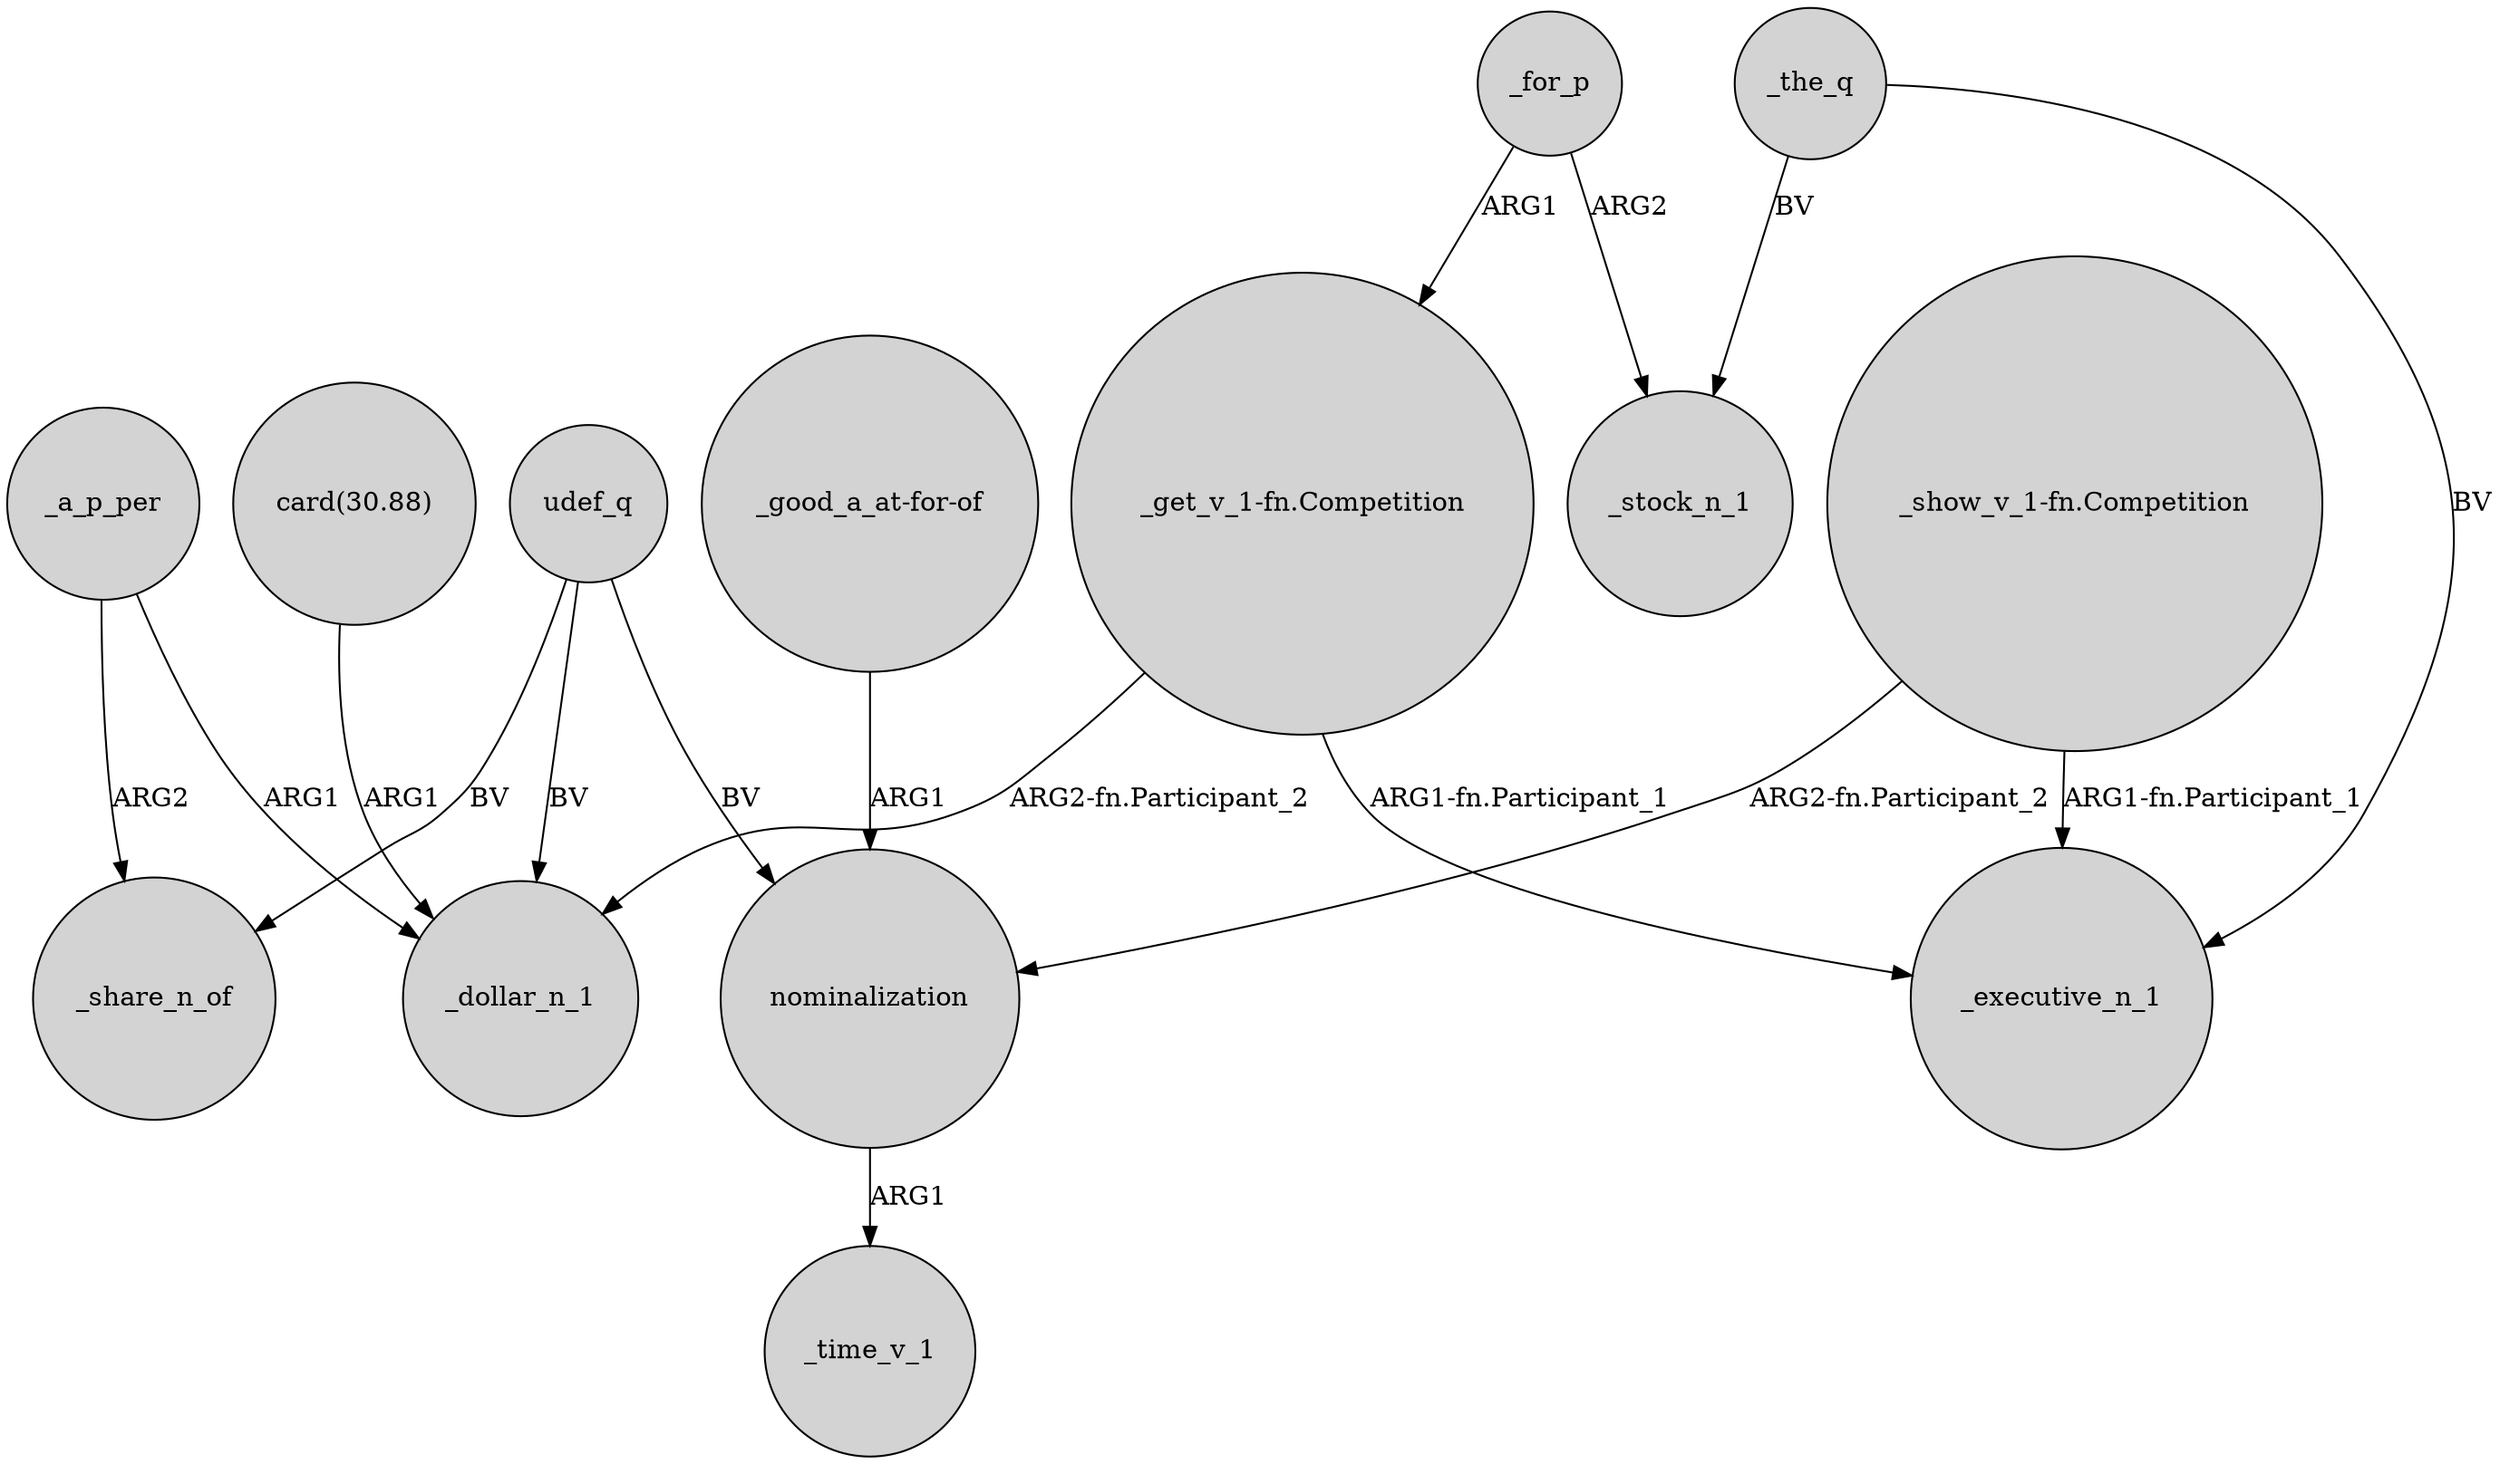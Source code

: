 digraph {
	node [shape=circle style=filled]
	_a_p_per -> _share_n_of [label=ARG2]
	_for_p -> "_get_v_1-fn.Competition" [label=ARG1]
	"_show_v_1-fn.Competition" -> nominalization [label="ARG2-fn.Participant_2"]
	_a_p_per -> _dollar_n_1 [label=ARG1]
	udef_q -> _share_n_of [label=BV]
	"_good_a_at-for-of" -> nominalization [label=ARG1]
	_the_q -> _executive_n_1 [label=BV]
	nominalization -> _time_v_1 [label=ARG1]
	udef_q -> _dollar_n_1 [label=BV]
	"_get_v_1-fn.Competition" -> _dollar_n_1 [label="ARG2-fn.Participant_2"]
	udef_q -> nominalization [label=BV]
	"card(30.88)" -> _dollar_n_1 [label=ARG1]
	"_get_v_1-fn.Competition" -> _executive_n_1 [label="ARG1-fn.Participant_1"]
	_the_q -> _stock_n_1 [label=BV]
	_for_p -> _stock_n_1 [label=ARG2]
	"_show_v_1-fn.Competition" -> _executive_n_1 [label="ARG1-fn.Participant_1"]
}
